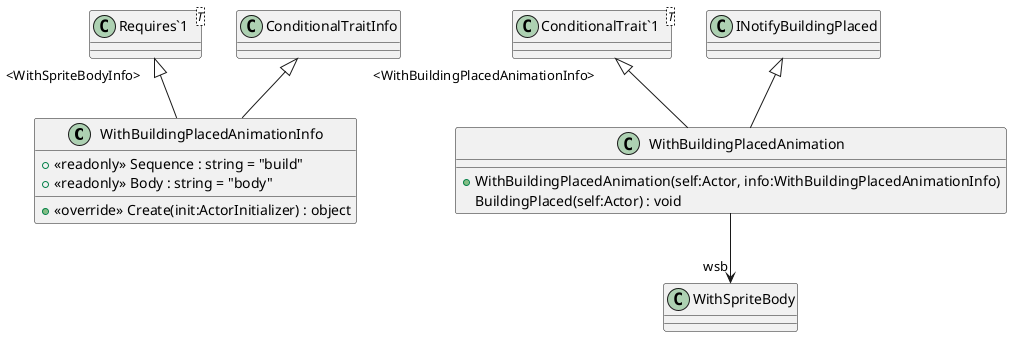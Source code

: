 @startuml
class WithBuildingPlacedAnimationInfo {
    + <<readonly>> Sequence : string = "build"
    + <<readonly>> Body : string = "body"
    + <<override>> Create(init:ActorInitializer) : object
}
class WithBuildingPlacedAnimation {
    + WithBuildingPlacedAnimation(self:Actor, info:WithBuildingPlacedAnimationInfo)
    BuildingPlaced(self:Actor) : void
}
class "Requires`1"<T> {
}
class "ConditionalTrait`1"<T> {
}
ConditionalTraitInfo <|-- WithBuildingPlacedAnimationInfo
"Requires`1" "<WithSpriteBodyInfo>" <|-- WithBuildingPlacedAnimationInfo
"ConditionalTrait`1" "<WithBuildingPlacedAnimationInfo>" <|-- WithBuildingPlacedAnimation
INotifyBuildingPlaced <|-- WithBuildingPlacedAnimation
WithBuildingPlacedAnimation --> "wsb" WithSpriteBody
@enduml
